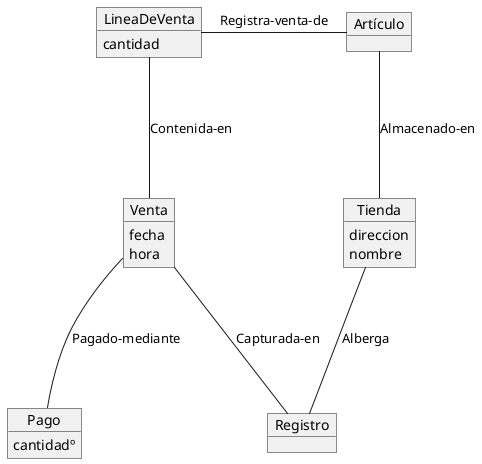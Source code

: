 @startuml

Object LineaDeVenta {
cantidad
}
Object Artículo
Object Venta {
fecha
hora
}
Object Tienda {
direccion
nombre
}
Object Registro
Object Pago {
cantidadº
}

LineaDeVenta -r-- Artículo: Registra-venta-de
LineaDeVenta -d-- Venta: Contenida-en
Artículo -d-- Tienda: Almacenado-en
Tienda -d-- Registro: Alberga
Venta -r-- Registro: Capturada-en
Venta -d-- Pago: Pagado-mediante

@enduml
